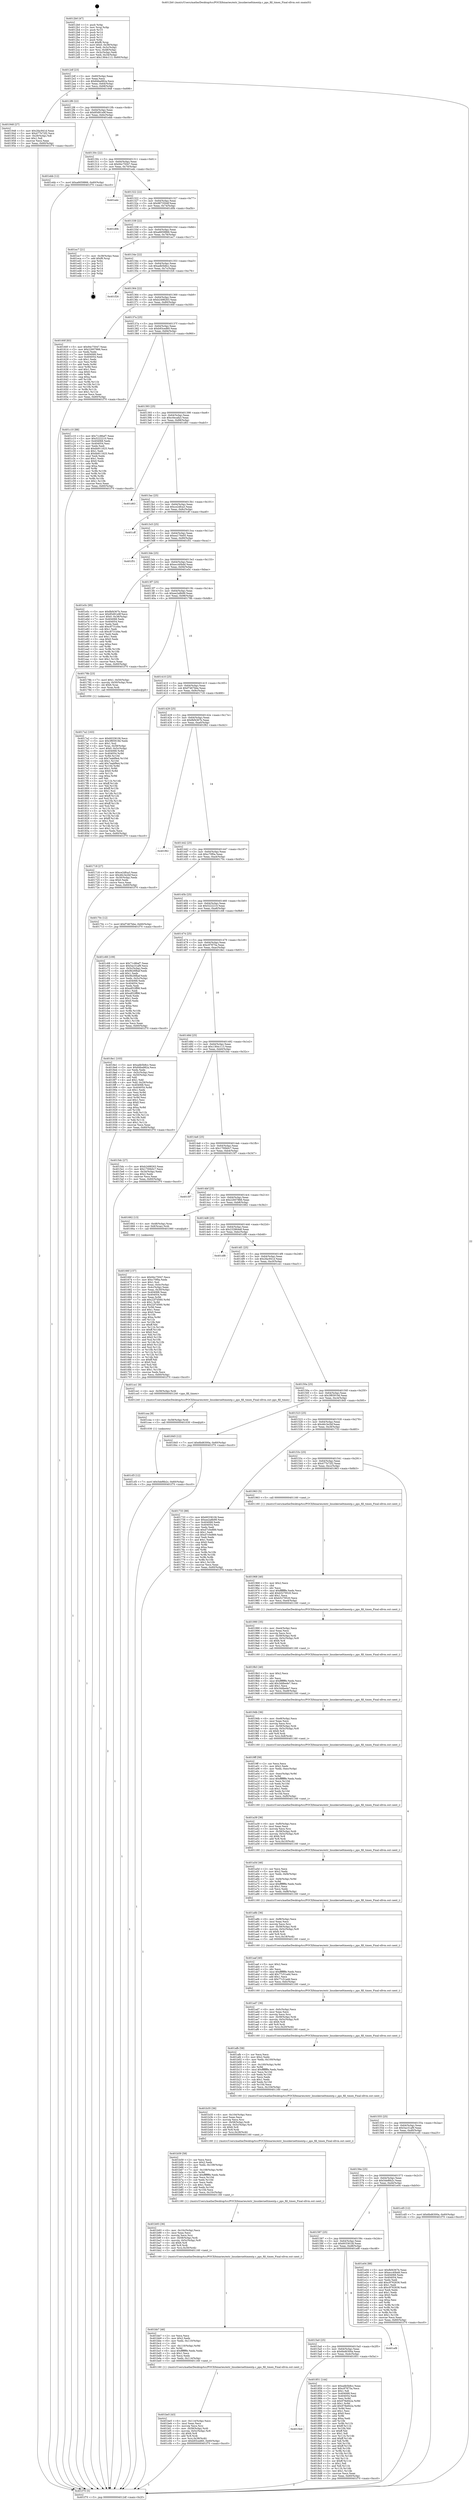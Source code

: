digraph "0x4012b0" {
  label = "0x4012b0 (/mnt/c/Users/mathe/Desktop/tcc/POCII/binaries/extr_linuxkerneltimentp.c_pps_fill_timex_Final-ollvm.out::main(0))"
  labelloc = "t"
  node[shape=record]

  Entry [label="",width=0.3,height=0.3,shape=circle,fillcolor=black,style=filled]
  "0x4012df" [label="{
     0x4012df [23]\l
     | [instrs]\l
     &nbsp;&nbsp;0x4012df \<+3\>: mov -0x60(%rbp),%eax\l
     &nbsp;&nbsp;0x4012e2 \<+2\>: mov %eax,%ecx\l
     &nbsp;&nbsp;0x4012e4 \<+6\>: sub $0x84ba982a,%ecx\l
     &nbsp;&nbsp;0x4012ea \<+3\>: mov %eax,-0x64(%rbp)\l
     &nbsp;&nbsp;0x4012ed \<+3\>: mov %ecx,-0x68(%rbp)\l
     &nbsp;&nbsp;0x4012f0 \<+6\>: je 0000000000401948 \<main+0x698\>\l
  }"]
  "0x401948" [label="{
     0x401948 [27]\l
     | [instrs]\l
     &nbsp;&nbsp;0x401948 \<+5\>: mov $0x2fac941d,%eax\l
     &nbsp;&nbsp;0x40194d \<+5\>: mov $0x477b72f2,%ecx\l
     &nbsp;&nbsp;0x401952 \<+3\>: mov -0x29(%rbp),%dl\l
     &nbsp;&nbsp;0x401955 \<+3\>: test $0x1,%dl\l
     &nbsp;&nbsp;0x401958 \<+3\>: cmovne %ecx,%eax\l
     &nbsp;&nbsp;0x40195b \<+3\>: mov %eax,-0x60(%rbp)\l
     &nbsp;&nbsp;0x40195e \<+5\>: jmp 0000000000401f70 \<main+0xcc0\>\l
  }"]
  "0x4012f6" [label="{
     0x4012f6 [22]\l
     | [instrs]\l
     &nbsp;&nbsp;0x4012f6 \<+5\>: jmp 00000000004012fb \<main+0x4b\>\l
     &nbsp;&nbsp;0x4012fb \<+3\>: mov -0x64(%rbp),%eax\l
     &nbsp;&nbsp;0x4012fe \<+5\>: sub $0x85d91e9f,%eax\l
     &nbsp;&nbsp;0x401303 \<+3\>: mov %eax,-0x6c(%rbp)\l
     &nbsp;&nbsp;0x401306 \<+6\>: je 0000000000401ebb \<main+0xc0b\>\l
  }"]
  Exit [label="",width=0.3,height=0.3,shape=circle,fillcolor=black,style=filled,peripheries=2]
  "0x401ebb" [label="{
     0x401ebb [12]\l
     | [instrs]\l
     &nbsp;&nbsp;0x401ebb \<+7\>: movl $0xa6659866,-0x60(%rbp)\l
     &nbsp;&nbsp;0x401ec2 \<+5\>: jmp 0000000000401f70 \<main+0xcc0\>\l
  }"]
  "0x40130c" [label="{
     0x40130c [22]\l
     | [instrs]\l
     &nbsp;&nbsp;0x40130c \<+5\>: jmp 0000000000401311 \<main+0x61\>\l
     &nbsp;&nbsp;0x401311 \<+3\>: mov -0x64(%rbp),%eax\l
     &nbsp;&nbsp;0x401314 \<+5\>: sub $0x94c75047,%eax\l
     &nbsp;&nbsp;0x401319 \<+3\>: mov %eax,-0x70(%rbp)\l
     &nbsp;&nbsp;0x40131c \<+6\>: je 0000000000401edc \<main+0xc2c\>\l
  }"]
  "0x401cf3" [label="{
     0x401cf3 [12]\l
     | [instrs]\l
     &nbsp;&nbsp;0x401cf3 \<+7\>: movl $0x5def6b2c,-0x60(%rbp)\l
     &nbsp;&nbsp;0x401cfa \<+5\>: jmp 0000000000401f70 \<main+0xcc0\>\l
  }"]
  "0x401edc" [label="{
     0x401edc\l
  }", style=dashed]
  "0x401322" [label="{
     0x401322 [22]\l
     | [instrs]\l
     &nbsp;&nbsp;0x401322 \<+5\>: jmp 0000000000401327 \<main+0x77\>\l
     &nbsp;&nbsp;0x401327 \<+3\>: mov -0x64(%rbp),%eax\l
     &nbsp;&nbsp;0x40132a \<+5\>: sub $0x987350df,%eax\l
     &nbsp;&nbsp;0x40132f \<+3\>: mov %eax,-0x74(%rbp)\l
     &nbsp;&nbsp;0x401332 \<+6\>: je 0000000000401d0b \<main+0xa5b\>\l
  }"]
  "0x401cea" [label="{
     0x401cea [9]\l
     | [instrs]\l
     &nbsp;&nbsp;0x401cea \<+4\>: mov -0x58(%rbp),%rdi\l
     &nbsp;&nbsp;0x401cee \<+5\>: call 0000000000401030 \<free@plt\>\l
     | [calls]\l
     &nbsp;&nbsp;0x401030 \{1\} (unknown)\l
  }"]
  "0x401d0b" [label="{
     0x401d0b\l
  }", style=dashed]
  "0x401338" [label="{
     0x401338 [22]\l
     | [instrs]\l
     &nbsp;&nbsp;0x401338 \<+5\>: jmp 000000000040133d \<main+0x8d\>\l
     &nbsp;&nbsp;0x40133d \<+3\>: mov -0x64(%rbp),%eax\l
     &nbsp;&nbsp;0x401340 \<+5\>: sub $0xa6659866,%eax\l
     &nbsp;&nbsp;0x401345 \<+3\>: mov %eax,-0x78(%rbp)\l
     &nbsp;&nbsp;0x401348 \<+6\>: je 0000000000401ec7 \<main+0xc17\>\l
  }"]
  "0x401be5" [label="{
     0x401be5 [43]\l
     | [instrs]\l
     &nbsp;&nbsp;0x401be5 \<+6\>: mov -0x114(%rbp),%ecx\l
     &nbsp;&nbsp;0x401beb \<+3\>: imul %eax,%ecx\l
     &nbsp;&nbsp;0x401bee \<+3\>: movslq %ecx,%rsi\l
     &nbsp;&nbsp;0x401bf1 \<+4\>: mov -0x58(%rbp),%rdi\l
     &nbsp;&nbsp;0x401bf5 \<+4\>: movslq -0x5c(%rbp),%r8\l
     &nbsp;&nbsp;0x401bf9 \<+4\>: shl $0x6,%r8\l
     &nbsp;&nbsp;0x401bfd \<+3\>: add %r8,%rdi\l
     &nbsp;&nbsp;0x401c00 \<+4\>: mov %rsi,0x38(%rdi)\l
     &nbsp;&nbsp;0x401c04 \<+7\>: movl $0xb93ced60,-0x60(%rbp)\l
     &nbsp;&nbsp;0x401c0b \<+5\>: jmp 0000000000401f70 \<main+0xcc0\>\l
  }"]
  "0x401ec7" [label="{
     0x401ec7 [21]\l
     | [instrs]\l
     &nbsp;&nbsp;0x401ec7 \<+3\>: mov -0x38(%rbp),%eax\l
     &nbsp;&nbsp;0x401eca \<+7\>: add $0xf8,%rsp\l
     &nbsp;&nbsp;0x401ed1 \<+1\>: pop %rbx\l
     &nbsp;&nbsp;0x401ed2 \<+2\>: pop %r12\l
     &nbsp;&nbsp;0x401ed4 \<+2\>: pop %r13\l
     &nbsp;&nbsp;0x401ed6 \<+2\>: pop %r14\l
     &nbsp;&nbsp;0x401ed8 \<+2\>: pop %r15\l
     &nbsp;&nbsp;0x401eda \<+1\>: pop %rbp\l
     &nbsp;&nbsp;0x401edb \<+1\>: ret\l
  }"]
  "0x40134e" [label="{
     0x40134e [22]\l
     | [instrs]\l
     &nbsp;&nbsp;0x40134e \<+5\>: jmp 0000000000401353 \<main+0xa3\>\l
     &nbsp;&nbsp;0x401353 \<+3\>: mov -0x64(%rbp),%eax\l
     &nbsp;&nbsp;0x401356 \<+5\>: sub $0xadb5b8cc,%eax\l
     &nbsp;&nbsp;0x40135b \<+3\>: mov %eax,-0x7c(%rbp)\l
     &nbsp;&nbsp;0x40135e \<+6\>: je 0000000000401f26 \<main+0xc76\>\l
  }"]
  "0x401bb7" [label="{
     0x401bb7 [46]\l
     | [instrs]\l
     &nbsp;&nbsp;0x401bb7 \<+2\>: xor %ecx,%ecx\l
     &nbsp;&nbsp;0x401bb9 \<+5\>: mov $0x2,%edx\l
     &nbsp;&nbsp;0x401bbe \<+6\>: mov %edx,-0x110(%rbp)\l
     &nbsp;&nbsp;0x401bc4 \<+1\>: cltd\l
     &nbsp;&nbsp;0x401bc5 \<+7\>: mov -0x110(%rbp),%r9d\l
     &nbsp;&nbsp;0x401bcc \<+3\>: idiv %r9d\l
     &nbsp;&nbsp;0x401bcf \<+6\>: imul $0xfffffffe,%edx,%edx\l
     &nbsp;&nbsp;0x401bd5 \<+3\>: sub $0x1,%ecx\l
     &nbsp;&nbsp;0x401bd8 \<+2\>: sub %ecx,%edx\l
     &nbsp;&nbsp;0x401bda \<+6\>: mov %edx,-0x114(%rbp)\l
     &nbsp;&nbsp;0x401be0 \<+5\>: call 0000000000401160 \<next_i\>\l
     | [calls]\l
     &nbsp;&nbsp;0x401160 \{1\} (/mnt/c/Users/mathe/Desktop/tcc/POCII/binaries/extr_linuxkerneltimentp.c_pps_fill_timex_Final-ollvm.out::next_i)\l
  }"]
  "0x401f26" [label="{
     0x401f26\l
  }", style=dashed]
  "0x401364" [label="{
     0x401364 [22]\l
     | [instrs]\l
     &nbsp;&nbsp;0x401364 \<+5\>: jmp 0000000000401369 \<main+0xb9\>\l
     &nbsp;&nbsp;0x401369 \<+3\>: mov -0x64(%rbp),%eax\l
     &nbsp;&nbsp;0x40136c \<+5\>: sub $0xb2498263,%eax\l
     &nbsp;&nbsp;0x401371 \<+3\>: mov %eax,-0x80(%rbp)\l
     &nbsp;&nbsp;0x401374 \<+6\>: je 000000000040160f \<main+0x35f\>\l
  }"]
  "0x401b93" [label="{
     0x401b93 [36]\l
     | [instrs]\l
     &nbsp;&nbsp;0x401b93 \<+6\>: mov -0x10c(%rbp),%ecx\l
     &nbsp;&nbsp;0x401b99 \<+3\>: imul %eax,%ecx\l
     &nbsp;&nbsp;0x401b9c \<+3\>: movslq %ecx,%rsi\l
     &nbsp;&nbsp;0x401b9f \<+4\>: mov -0x58(%rbp),%rdi\l
     &nbsp;&nbsp;0x401ba3 \<+4\>: movslq -0x5c(%rbp),%r8\l
     &nbsp;&nbsp;0x401ba7 \<+4\>: shl $0x6,%r8\l
     &nbsp;&nbsp;0x401bab \<+3\>: add %r8,%rdi\l
     &nbsp;&nbsp;0x401bae \<+4\>: mov %rsi,0x30(%rdi)\l
     &nbsp;&nbsp;0x401bb2 \<+5\>: call 0000000000401160 \<next_i\>\l
     | [calls]\l
     &nbsp;&nbsp;0x401160 \{1\} (/mnt/c/Users/mathe/Desktop/tcc/POCII/binaries/extr_linuxkerneltimentp.c_pps_fill_timex_Final-ollvm.out::next_i)\l
  }"]
  "0x40160f" [label="{
     0x40160f [83]\l
     | [instrs]\l
     &nbsp;&nbsp;0x40160f \<+5\>: mov $0x94c75047,%eax\l
     &nbsp;&nbsp;0x401614 \<+5\>: mov $0x22607866,%ecx\l
     &nbsp;&nbsp;0x401619 \<+2\>: xor %edx,%edx\l
     &nbsp;&nbsp;0x40161b \<+7\>: mov 0x404068,%esi\l
     &nbsp;&nbsp;0x401622 \<+7\>: mov 0x404054,%edi\l
     &nbsp;&nbsp;0x401629 \<+3\>: sub $0x1,%edx\l
     &nbsp;&nbsp;0x40162c \<+3\>: mov %esi,%r8d\l
     &nbsp;&nbsp;0x40162f \<+3\>: add %edx,%r8d\l
     &nbsp;&nbsp;0x401632 \<+4\>: imul %r8d,%esi\l
     &nbsp;&nbsp;0x401636 \<+3\>: and $0x1,%esi\l
     &nbsp;&nbsp;0x401639 \<+3\>: cmp $0x0,%esi\l
     &nbsp;&nbsp;0x40163c \<+4\>: sete %r9b\l
     &nbsp;&nbsp;0x401640 \<+3\>: cmp $0xa,%edi\l
     &nbsp;&nbsp;0x401643 \<+4\>: setl %r10b\l
     &nbsp;&nbsp;0x401647 \<+3\>: mov %r9b,%r11b\l
     &nbsp;&nbsp;0x40164a \<+3\>: and %r10b,%r11b\l
     &nbsp;&nbsp;0x40164d \<+3\>: xor %r10b,%r9b\l
     &nbsp;&nbsp;0x401650 \<+3\>: or %r9b,%r11b\l
     &nbsp;&nbsp;0x401653 \<+4\>: test $0x1,%r11b\l
     &nbsp;&nbsp;0x401657 \<+3\>: cmovne %ecx,%eax\l
     &nbsp;&nbsp;0x40165a \<+3\>: mov %eax,-0x60(%rbp)\l
     &nbsp;&nbsp;0x40165d \<+5\>: jmp 0000000000401f70 \<main+0xcc0\>\l
  }"]
  "0x40137a" [label="{
     0x40137a [25]\l
     | [instrs]\l
     &nbsp;&nbsp;0x40137a \<+5\>: jmp 000000000040137f \<main+0xcf\>\l
     &nbsp;&nbsp;0x40137f \<+3\>: mov -0x64(%rbp),%eax\l
     &nbsp;&nbsp;0x401382 \<+5\>: sub $0xb93ced60,%eax\l
     &nbsp;&nbsp;0x401387 \<+6\>: mov %eax,-0x84(%rbp)\l
     &nbsp;&nbsp;0x40138d \<+6\>: je 0000000000401c10 \<main+0x960\>\l
  }"]
  "0x401b59" [label="{
     0x401b59 [58]\l
     | [instrs]\l
     &nbsp;&nbsp;0x401b59 \<+2\>: xor %ecx,%ecx\l
     &nbsp;&nbsp;0x401b5b \<+5\>: mov $0x2,%edx\l
     &nbsp;&nbsp;0x401b60 \<+6\>: mov %edx,-0x108(%rbp)\l
     &nbsp;&nbsp;0x401b66 \<+1\>: cltd\l
     &nbsp;&nbsp;0x401b67 \<+7\>: mov -0x108(%rbp),%r9d\l
     &nbsp;&nbsp;0x401b6e \<+3\>: idiv %r9d\l
     &nbsp;&nbsp;0x401b71 \<+6\>: imul $0xfffffffe,%edx,%edx\l
     &nbsp;&nbsp;0x401b77 \<+3\>: mov %ecx,%r10d\l
     &nbsp;&nbsp;0x401b7a \<+3\>: sub %edx,%r10d\l
     &nbsp;&nbsp;0x401b7d \<+2\>: mov %ecx,%edx\l
     &nbsp;&nbsp;0x401b7f \<+3\>: sub $0x1,%edx\l
     &nbsp;&nbsp;0x401b82 \<+3\>: add %edx,%r10d\l
     &nbsp;&nbsp;0x401b85 \<+3\>: sub %r10d,%ecx\l
     &nbsp;&nbsp;0x401b88 \<+6\>: mov %ecx,-0x10c(%rbp)\l
     &nbsp;&nbsp;0x401b8e \<+5\>: call 0000000000401160 \<next_i\>\l
     | [calls]\l
     &nbsp;&nbsp;0x401160 \{1\} (/mnt/c/Users/mathe/Desktop/tcc/POCII/binaries/extr_linuxkerneltimentp.c_pps_fill_timex_Final-ollvm.out::next_i)\l
  }"]
  "0x401c10" [label="{
     0x401c10 [88]\l
     | [instrs]\l
     &nbsp;&nbsp;0x401c10 \<+5\>: mov $0x71c86af7,%eax\l
     &nbsp;&nbsp;0x401c15 \<+5\>: mov $0x5222210,%ecx\l
     &nbsp;&nbsp;0x401c1a \<+7\>: mov 0x404068,%edx\l
     &nbsp;&nbsp;0x401c21 \<+7\>: mov 0x404054,%esi\l
     &nbsp;&nbsp;0x401c28 \<+2\>: mov %edx,%edi\l
     &nbsp;&nbsp;0x401c2a \<+6\>: add $0xbb911625,%edi\l
     &nbsp;&nbsp;0x401c30 \<+3\>: sub $0x1,%edi\l
     &nbsp;&nbsp;0x401c33 \<+6\>: sub $0xbb911625,%edi\l
     &nbsp;&nbsp;0x401c39 \<+3\>: imul %edi,%edx\l
     &nbsp;&nbsp;0x401c3c \<+3\>: and $0x1,%edx\l
     &nbsp;&nbsp;0x401c3f \<+3\>: cmp $0x0,%edx\l
     &nbsp;&nbsp;0x401c42 \<+4\>: sete %r8b\l
     &nbsp;&nbsp;0x401c46 \<+3\>: cmp $0xa,%esi\l
     &nbsp;&nbsp;0x401c49 \<+4\>: setl %r9b\l
     &nbsp;&nbsp;0x401c4d \<+3\>: mov %r8b,%r10b\l
     &nbsp;&nbsp;0x401c50 \<+3\>: and %r9b,%r10b\l
     &nbsp;&nbsp;0x401c53 \<+3\>: xor %r9b,%r8b\l
     &nbsp;&nbsp;0x401c56 \<+3\>: or %r8b,%r10b\l
     &nbsp;&nbsp;0x401c59 \<+4\>: test $0x1,%r10b\l
     &nbsp;&nbsp;0x401c5d \<+3\>: cmovne %ecx,%eax\l
     &nbsp;&nbsp;0x401c60 \<+3\>: mov %eax,-0x60(%rbp)\l
     &nbsp;&nbsp;0x401c63 \<+5\>: jmp 0000000000401f70 \<main+0xcc0\>\l
  }"]
  "0x401393" [label="{
     0x401393 [25]\l
     | [instrs]\l
     &nbsp;&nbsp;0x401393 \<+5\>: jmp 0000000000401398 \<main+0xe8\>\l
     &nbsp;&nbsp;0x401398 \<+3\>: mov -0x64(%rbp),%eax\l
     &nbsp;&nbsp;0x40139b \<+5\>: sub $0xc0ecafa3,%eax\l
     &nbsp;&nbsp;0x4013a0 \<+6\>: mov %eax,-0x88(%rbp)\l
     &nbsp;&nbsp;0x4013a6 \<+6\>: je 0000000000401d63 \<main+0xab3\>\l
  }"]
  "0x401b35" [label="{
     0x401b35 [36]\l
     | [instrs]\l
     &nbsp;&nbsp;0x401b35 \<+6\>: mov -0x104(%rbp),%ecx\l
     &nbsp;&nbsp;0x401b3b \<+3\>: imul %eax,%ecx\l
     &nbsp;&nbsp;0x401b3e \<+3\>: movslq %ecx,%rsi\l
     &nbsp;&nbsp;0x401b41 \<+4\>: mov -0x58(%rbp),%rdi\l
     &nbsp;&nbsp;0x401b45 \<+4\>: movslq -0x5c(%rbp),%r8\l
     &nbsp;&nbsp;0x401b49 \<+4\>: shl $0x6,%r8\l
     &nbsp;&nbsp;0x401b4d \<+3\>: add %r8,%rdi\l
     &nbsp;&nbsp;0x401b50 \<+4\>: mov %rsi,0x28(%rdi)\l
     &nbsp;&nbsp;0x401b54 \<+5\>: call 0000000000401160 \<next_i\>\l
     | [calls]\l
     &nbsp;&nbsp;0x401160 \{1\} (/mnt/c/Users/mathe/Desktop/tcc/POCII/binaries/extr_linuxkerneltimentp.c_pps_fill_timex_Final-ollvm.out::next_i)\l
  }"]
  "0x401d63" [label="{
     0x401d63\l
  }", style=dashed]
  "0x4013ac" [label="{
     0x4013ac [25]\l
     | [instrs]\l
     &nbsp;&nbsp;0x4013ac \<+5\>: jmp 00000000004013b1 \<main+0x101\>\l
     &nbsp;&nbsp;0x4013b1 \<+3\>: mov -0x64(%rbp),%eax\l
     &nbsp;&nbsp;0x4013b4 \<+5\>: sub $0xce2dfca3,%eax\l
     &nbsp;&nbsp;0x4013b9 \<+6\>: mov %eax,-0x8c(%rbp)\l
     &nbsp;&nbsp;0x4013bf \<+6\>: je 0000000000401cff \<main+0xa4f\>\l
  }"]
  "0x401afb" [label="{
     0x401afb [58]\l
     | [instrs]\l
     &nbsp;&nbsp;0x401afb \<+2\>: xor %ecx,%ecx\l
     &nbsp;&nbsp;0x401afd \<+5\>: mov $0x2,%edx\l
     &nbsp;&nbsp;0x401b02 \<+6\>: mov %edx,-0x100(%rbp)\l
     &nbsp;&nbsp;0x401b08 \<+1\>: cltd\l
     &nbsp;&nbsp;0x401b09 \<+7\>: mov -0x100(%rbp),%r9d\l
     &nbsp;&nbsp;0x401b10 \<+3\>: idiv %r9d\l
     &nbsp;&nbsp;0x401b13 \<+6\>: imul $0xfffffffe,%edx,%edx\l
     &nbsp;&nbsp;0x401b19 \<+3\>: mov %ecx,%r10d\l
     &nbsp;&nbsp;0x401b1c \<+3\>: sub %edx,%r10d\l
     &nbsp;&nbsp;0x401b1f \<+2\>: mov %ecx,%edx\l
     &nbsp;&nbsp;0x401b21 \<+3\>: sub $0x1,%edx\l
     &nbsp;&nbsp;0x401b24 \<+3\>: add %edx,%r10d\l
     &nbsp;&nbsp;0x401b27 \<+3\>: sub %r10d,%ecx\l
     &nbsp;&nbsp;0x401b2a \<+6\>: mov %ecx,-0x104(%rbp)\l
     &nbsp;&nbsp;0x401b30 \<+5\>: call 0000000000401160 \<next_i\>\l
     | [calls]\l
     &nbsp;&nbsp;0x401160 \{1\} (/mnt/c/Users/mathe/Desktop/tcc/POCII/binaries/extr_linuxkerneltimentp.c_pps_fill_timex_Final-ollvm.out::next_i)\l
  }"]
  "0x401cff" [label="{
     0x401cff\l
  }", style=dashed]
  "0x4013c5" [label="{
     0x4013c5 [25]\l
     | [instrs]\l
     &nbsp;&nbsp;0x4013c5 \<+5\>: jmp 00000000004013ca \<main+0x11a\>\l
     &nbsp;&nbsp;0x4013ca \<+3\>: mov -0x64(%rbp),%eax\l
     &nbsp;&nbsp;0x4013cd \<+5\>: sub $0xea176e05,%eax\l
     &nbsp;&nbsp;0x4013d2 \<+6\>: mov %eax,-0x90(%rbp)\l
     &nbsp;&nbsp;0x4013d8 \<+6\>: je 0000000000401f51 \<main+0xca1\>\l
  }"]
  "0x401ad7" [label="{
     0x401ad7 [36]\l
     | [instrs]\l
     &nbsp;&nbsp;0x401ad7 \<+6\>: mov -0xfc(%rbp),%ecx\l
     &nbsp;&nbsp;0x401add \<+3\>: imul %eax,%ecx\l
     &nbsp;&nbsp;0x401ae0 \<+3\>: movslq %ecx,%rsi\l
     &nbsp;&nbsp;0x401ae3 \<+4\>: mov -0x58(%rbp),%rdi\l
     &nbsp;&nbsp;0x401ae7 \<+4\>: movslq -0x5c(%rbp),%r8\l
     &nbsp;&nbsp;0x401aeb \<+4\>: shl $0x6,%r8\l
     &nbsp;&nbsp;0x401aef \<+3\>: add %r8,%rdi\l
     &nbsp;&nbsp;0x401af2 \<+4\>: mov %rsi,0x20(%rdi)\l
     &nbsp;&nbsp;0x401af6 \<+5\>: call 0000000000401160 \<next_i\>\l
     | [calls]\l
     &nbsp;&nbsp;0x401160 \{1\} (/mnt/c/Users/mathe/Desktop/tcc/POCII/binaries/extr_linuxkerneltimentp.c_pps_fill_timex_Final-ollvm.out::next_i)\l
  }"]
  "0x401f51" [label="{
     0x401f51\l
  }", style=dashed]
  "0x4013de" [label="{
     0x4013de [25]\l
     | [instrs]\l
     &nbsp;&nbsp;0x4013de \<+5\>: jmp 00000000004013e3 \<main+0x133\>\l
     &nbsp;&nbsp;0x4013e3 \<+3\>: mov -0x64(%rbp),%eax\l
     &nbsp;&nbsp;0x4013e6 \<+5\>: sub $0xecc40bdd,%eax\l
     &nbsp;&nbsp;0x4013eb \<+6\>: mov %eax,-0x94(%rbp)\l
     &nbsp;&nbsp;0x4013f1 \<+6\>: je 0000000000401e5c \<main+0xbac\>\l
  }"]
  "0x401aaf" [label="{
     0x401aaf [40]\l
     | [instrs]\l
     &nbsp;&nbsp;0x401aaf \<+5\>: mov $0x2,%ecx\l
     &nbsp;&nbsp;0x401ab4 \<+1\>: cltd\l
     &nbsp;&nbsp;0x401ab5 \<+2\>: idiv %ecx\l
     &nbsp;&nbsp;0x401ab7 \<+6\>: imul $0xfffffffe,%edx,%ecx\l
     &nbsp;&nbsp;0x401abd \<+6\>: add $0x77c51add,%ecx\l
     &nbsp;&nbsp;0x401ac3 \<+3\>: add $0x1,%ecx\l
     &nbsp;&nbsp;0x401ac6 \<+6\>: sub $0x77c51add,%ecx\l
     &nbsp;&nbsp;0x401acc \<+6\>: mov %ecx,-0xfc(%rbp)\l
     &nbsp;&nbsp;0x401ad2 \<+5\>: call 0000000000401160 \<next_i\>\l
     | [calls]\l
     &nbsp;&nbsp;0x401160 \{1\} (/mnt/c/Users/mathe/Desktop/tcc/POCII/binaries/extr_linuxkerneltimentp.c_pps_fill_timex_Final-ollvm.out::next_i)\l
  }"]
  "0x401e5c" [label="{
     0x401e5c [95]\l
     | [instrs]\l
     &nbsp;&nbsp;0x401e5c \<+5\>: mov $0xfbf4367b,%eax\l
     &nbsp;&nbsp;0x401e61 \<+5\>: mov $0x85d91e9f,%ecx\l
     &nbsp;&nbsp;0x401e66 \<+7\>: movl $0x0,-0x38(%rbp)\l
     &nbsp;&nbsp;0x401e6d \<+7\>: mov 0x404068,%edx\l
     &nbsp;&nbsp;0x401e74 \<+7\>: mov 0x404054,%esi\l
     &nbsp;&nbsp;0x401e7b \<+2\>: mov %edx,%edi\l
     &nbsp;&nbsp;0x401e7d \<+6\>: add $0xc8731d4e,%edi\l
     &nbsp;&nbsp;0x401e83 \<+3\>: sub $0x1,%edi\l
     &nbsp;&nbsp;0x401e86 \<+6\>: sub $0xc8731d4e,%edi\l
     &nbsp;&nbsp;0x401e8c \<+3\>: imul %edi,%edx\l
     &nbsp;&nbsp;0x401e8f \<+3\>: and $0x1,%edx\l
     &nbsp;&nbsp;0x401e92 \<+3\>: cmp $0x0,%edx\l
     &nbsp;&nbsp;0x401e95 \<+4\>: sete %r8b\l
     &nbsp;&nbsp;0x401e99 \<+3\>: cmp $0xa,%esi\l
     &nbsp;&nbsp;0x401e9c \<+4\>: setl %r9b\l
     &nbsp;&nbsp;0x401ea0 \<+3\>: mov %r8b,%r10b\l
     &nbsp;&nbsp;0x401ea3 \<+3\>: and %r9b,%r10b\l
     &nbsp;&nbsp;0x401ea6 \<+3\>: xor %r9b,%r8b\l
     &nbsp;&nbsp;0x401ea9 \<+3\>: or %r8b,%r10b\l
     &nbsp;&nbsp;0x401eac \<+4\>: test $0x1,%r10b\l
     &nbsp;&nbsp;0x401eb0 \<+3\>: cmovne %ecx,%eax\l
     &nbsp;&nbsp;0x401eb3 \<+3\>: mov %eax,-0x60(%rbp)\l
     &nbsp;&nbsp;0x401eb6 \<+5\>: jmp 0000000000401f70 \<main+0xcc0\>\l
  }"]
  "0x4013f7" [label="{
     0x4013f7 [25]\l
     | [instrs]\l
     &nbsp;&nbsp;0x4013f7 \<+5\>: jmp 00000000004013fc \<main+0x14c\>\l
     &nbsp;&nbsp;0x4013fc \<+3\>: mov -0x64(%rbp),%eax\l
     &nbsp;&nbsp;0x4013ff \<+5\>: sub $0xee2a8b99,%eax\l
     &nbsp;&nbsp;0x401404 \<+6\>: mov %eax,-0x98(%rbp)\l
     &nbsp;&nbsp;0x40140a \<+6\>: je 000000000040178b \<main+0x4db\>\l
  }"]
  "0x401a8b" [label="{
     0x401a8b [36]\l
     | [instrs]\l
     &nbsp;&nbsp;0x401a8b \<+6\>: mov -0xf8(%rbp),%ecx\l
     &nbsp;&nbsp;0x401a91 \<+3\>: imul %eax,%ecx\l
     &nbsp;&nbsp;0x401a94 \<+3\>: movslq %ecx,%rsi\l
     &nbsp;&nbsp;0x401a97 \<+4\>: mov -0x58(%rbp),%rdi\l
     &nbsp;&nbsp;0x401a9b \<+4\>: movslq -0x5c(%rbp),%r8\l
     &nbsp;&nbsp;0x401a9f \<+4\>: shl $0x6,%r8\l
     &nbsp;&nbsp;0x401aa3 \<+3\>: add %r8,%rdi\l
     &nbsp;&nbsp;0x401aa6 \<+4\>: mov %rsi,0x18(%rdi)\l
     &nbsp;&nbsp;0x401aaa \<+5\>: call 0000000000401160 \<next_i\>\l
     | [calls]\l
     &nbsp;&nbsp;0x401160 \{1\} (/mnt/c/Users/mathe/Desktop/tcc/POCII/binaries/extr_linuxkerneltimentp.c_pps_fill_timex_Final-ollvm.out::next_i)\l
  }"]
  "0x40178b" [label="{
     0x40178b [23]\l
     | [instrs]\l
     &nbsp;&nbsp;0x40178b \<+7\>: movl $0x1,-0x50(%rbp)\l
     &nbsp;&nbsp;0x401792 \<+4\>: movslq -0x50(%rbp),%rax\l
     &nbsp;&nbsp;0x401796 \<+4\>: shl $0x6,%rax\l
     &nbsp;&nbsp;0x40179a \<+3\>: mov %rax,%rdi\l
     &nbsp;&nbsp;0x40179d \<+5\>: call 0000000000401050 \<malloc@plt\>\l
     | [calls]\l
     &nbsp;&nbsp;0x401050 \{1\} (unknown)\l
  }"]
  "0x401410" [label="{
     0x401410 [25]\l
     | [instrs]\l
     &nbsp;&nbsp;0x401410 \<+5\>: jmp 0000000000401415 \<main+0x165\>\l
     &nbsp;&nbsp;0x401415 \<+3\>: mov -0x64(%rbp),%eax\l
     &nbsp;&nbsp;0x401418 \<+5\>: sub $0xf7467bbe,%eax\l
     &nbsp;&nbsp;0x40141d \<+6\>: mov %eax,-0x9c(%rbp)\l
     &nbsp;&nbsp;0x401423 \<+6\>: je 0000000000401718 \<main+0x468\>\l
  }"]
  "0x401a5d" [label="{
     0x401a5d [46]\l
     | [instrs]\l
     &nbsp;&nbsp;0x401a5d \<+2\>: xor %ecx,%ecx\l
     &nbsp;&nbsp;0x401a5f \<+5\>: mov $0x2,%edx\l
     &nbsp;&nbsp;0x401a64 \<+6\>: mov %edx,-0xf4(%rbp)\l
     &nbsp;&nbsp;0x401a6a \<+1\>: cltd\l
     &nbsp;&nbsp;0x401a6b \<+7\>: mov -0xf4(%rbp),%r9d\l
     &nbsp;&nbsp;0x401a72 \<+3\>: idiv %r9d\l
     &nbsp;&nbsp;0x401a75 \<+6\>: imul $0xfffffffe,%edx,%edx\l
     &nbsp;&nbsp;0x401a7b \<+3\>: sub $0x1,%ecx\l
     &nbsp;&nbsp;0x401a7e \<+2\>: sub %ecx,%edx\l
     &nbsp;&nbsp;0x401a80 \<+6\>: mov %edx,-0xf8(%rbp)\l
     &nbsp;&nbsp;0x401a86 \<+5\>: call 0000000000401160 \<next_i\>\l
     | [calls]\l
     &nbsp;&nbsp;0x401160 \{1\} (/mnt/c/Users/mathe/Desktop/tcc/POCII/binaries/extr_linuxkerneltimentp.c_pps_fill_timex_Final-ollvm.out::next_i)\l
  }"]
  "0x401718" [label="{
     0x401718 [27]\l
     | [instrs]\l
     &nbsp;&nbsp;0x401718 \<+5\>: mov $0xce2dfca3,%eax\l
     &nbsp;&nbsp;0x40171d \<+5\>: mov $0x46c3e2bf,%ecx\l
     &nbsp;&nbsp;0x401722 \<+3\>: mov -0x30(%rbp),%edx\l
     &nbsp;&nbsp;0x401725 \<+3\>: cmp $0x0,%edx\l
     &nbsp;&nbsp;0x401728 \<+3\>: cmove %ecx,%eax\l
     &nbsp;&nbsp;0x40172b \<+3\>: mov %eax,-0x60(%rbp)\l
     &nbsp;&nbsp;0x40172e \<+5\>: jmp 0000000000401f70 \<main+0xcc0\>\l
  }"]
  "0x401429" [label="{
     0x401429 [25]\l
     | [instrs]\l
     &nbsp;&nbsp;0x401429 \<+5\>: jmp 000000000040142e \<main+0x17e\>\l
     &nbsp;&nbsp;0x40142e \<+3\>: mov -0x64(%rbp),%eax\l
     &nbsp;&nbsp;0x401431 \<+5\>: sub $0xfbf4367b,%eax\l
     &nbsp;&nbsp;0x401436 \<+6\>: mov %eax,-0xa0(%rbp)\l
     &nbsp;&nbsp;0x40143c \<+6\>: je 0000000000401f62 \<main+0xcb2\>\l
  }"]
  "0x401a39" [label="{
     0x401a39 [36]\l
     | [instrs]\l
     &nbsp;&nbsp;0x401a39 \<+6\>: mov -0xf0(%rbp),%ecx\l
     &nbsp;&nbsp;0x401a3f \<+3\>: imul %eax,%ecx\l
     &nbsp;&nbsp;0x401a42 \<+3\>: movslq %ecx,%rsi\l
     &nbsp;&nbsp;0x401a45 \<+4\>: mov -0x58(%rbp),%rdi\l
     &nbsp;&nbsp;0x401a49 \<+4\>: movslq -0x5c(%rbp),%r8\l
     &nbsp;&nbsp;0x401a4d \<+4\>: shl $0x6,%r8\l
     &nbsp;&nbsp;0x401a51 \<+3\>: add %r8,%rdi\l
     &nbsp;&nbsp;0x401a54 \<+4\>: mov %rsi,0x10(%rdi)\l
     &nbsp;&nbsp;0x401a58 \<+5\>: call 0000000000401160 \<next_i\>\l
     | [calls]\l
     &nbsp;&nbsp;0x401160 \{1\} (/mnt/c/Users/mathe/Desktop/tcc/POCII/binaries/extr_linuxkerneltimentp.c_pps_fill_timex_Final-ollvm.out::next_i)\l
  }"]
  "0x401f62" [label="{
     0x401f62\l
  }", style=dashed]
  "0x401442" [label="{
     0x401442 [25]\l
     | [instrs]\l
     &nbsp;&nbsp;0x401442 \<+5\>: jmp 0000000000401447 \<main+0x197\>\l
     &nbsp;&nbsp;0x401447 \<+3\>: mov -0x64(%rbp),%eax\l
     &nbsp;&nbsp;0x40144a \<+5\>: sub $0xc70f0a,%eax\l
     &nbsp;&nbsp;0x40144f \<+6\>: mov %eax,-0xa4(%rbp)\l
     &nbsp;&nbsp;0x401455 \<+6\>: je 000000000040170c \<main+0x45c\>\l
  }"]
  "0x4019ff" [label="{
     0x4019ff [58]\l
     | [instrs]\l
     &nbsp;&nbsp;0x4019ff \<+2\>: xor %ecx,%ecx\l
     &nbsp;&nbsp;0x401a01 \<+5\>: mov $0x2,%edx\l
     &nbsp;&nbsp;0x401a06 \<+6\>: mov %edx,-0xec(%rbp)\l
     &nbsp;&nbsp;0x401a0c \<+1\>: cltd\l
     &nbsp;&nbsp;0x401a0d \<+7\>: mov -0xec(%rbp),%r9d\l
     &nbsp;&nbsp;0x401a14 \<+3\>: idiv %r9d\l
     &nbsp;&nbsp;0x401a17 \<+6\>: imul $0xfffffffe,%edx,%edx\l
     &nbsp;&nbsp;0x401a1d \<+3\>: mov %ecx,%r10d\l
     &nbsp;&nbsp;0x401a20 \<+3\>: sub %edx,%r10d\l
     &nbsp;&nbsp;0x401a23 \<+2\>: mov %ecx,%edx\l
     &nbsp;&nbsp;0x401a25 \<+3\>: sub $0x1,%edx\l
     &nbsp;&nbsp;0x401a28 \<+3\>: add %edx,%r10d\l
     &nbsp;&nbsp;0x401a2b \<+3\>: sub %r10d,%ecx\l
     &nbsp;&nbsp;0x401a2e \<+6\>: mov %ecx,-0xf0(%rbp)\l
     &nbsp;&nbsp;0x401a34 \<+5\>: call 0000000000401160 \<next_i\>\l
     | [calls]\l
     &nbsp;&nbsp;0x401160 \{1\} (/mnt/c/Users/mathe/Desktop/tcc/POCII/binaries/extr_linuxkerneltimentp.c_pps_fill_timex_Final-ollvm.out::next_i)\l
  }"]
  "0x40170c" [label="{
     0x40170c [12]\l
     | [instrs]\l
     &nbsp;&nbsp;0x40170c \<+7\>: movl $0xf7467bbe,-0x60(%rbp)\l
     &nbsp;&nbsp;0x401713 \<+5\>: jmp 0000000000401f70 \<main+0xcc0\>\l
  }"]
  "0x40145b" [label="{
     0x40145b [25]\l
     | [instrs]\l
     &nbsp;&nbsp;0x40145b \<+5\>: jmp 0000000000401460 \<main+0x1b0\>\l
     &nbsp;&nbsp;0x401460 \<+3\>: mov -0x64(%rbp),%eax\l
     &nbsp;&nbsp;0x401463 \<+5\>: sub $0x5222210,%eax\l
     &nbsp;&nbsp;0x401468 \<+6\>: mov %eax,-0xa8(%rbp)\l
     &nbsp;&nbsp;0x40146e \<+6\>: je 0000000000401c68 \<main+0x9b8\>\l
  }"]
  "0x4019db" [label="{
     0x4019db [36]\l
     | [instrs]\l
     &nbsp;&nbsp;0x4019db \<+6\>: mov -0xe8(%rbp),%ecx\l
     &nbsp;&nbsp;0x4019e1 \<+3\>: imul %eax,%ecx\l
     &nbsp;&nbsp;0x4019e4 \<+3\>: movslq %ecx,%rsi\l
     &nbsp;&nbsp;0x4019e7 \<+4\>: mov -0x58(%rbp),%rdi\l
     &nbsp;&nbsp;0x4019eb \<+4\>: movslq -0x5c(%rbp),%r8\l
     &nbsp;&nbsp;0x4019ef \<+4\>: shl $0x6,%r8\l
     &nbsp;&nbsp;0x4019f3 \<+3\>: add %r8,%rdi\l
     &nbsp;&nbsp;0x4019f6 \<+4\>: mov %rsi,0x8(%rdi)\l
     &nbsp;&nbsp;0x4019fa \<+5\>: call 0000000000401160 \<next_i\>\l
     | [calls]\l
     &nbsp;&nbsp;0x401160 \{1\} (/mnt/c/Users/mathe/Desktop/tcc/POCII/binaries/extr_linuxkerneltimentp.c_pps_fill_timex_Final-ollvm.out::next_i)\l
  }"]
  "0x401c68" [label="{
     0x401c68 [109]\l
     | [instrs]\l
     &nbsp;&nbsp;0x401c68 \<+5\>: mov $0x71c86af7,%eax\l
     &nbsp;&nbsp;0x401c6d \<+5\>: mov $0x5ac31af9,%ecx\l
     &nbsp;&nbsp;0x401c72 \<+3\>: mov -0x5c(%rbp),%edx\l
     &nbsp;&nbsp;0x401c75 \<+6\>: sub $0x9b26fbaf,%edx\l
     &nbsp;&nbsp;0x401c7b \<+3\>: add $0x1,%edx\l
     &nbsp;&nbsp;0x401c7e \<+6\>: add $0x9b26fbaf,%edx\l
     &nbsp;&nbsp;0x401c84 \<+3\>: mov %edx,-0x5c(%rbp)\l
     &nbsp;&nbsp;0x401c87 \<+7\>: mov 0x404068,%edx\l
     &nbsp;&nbsp;0x401c8e \<+7\>: mov 0x404054,%esi\l
     &nbsp;&nbsp;0x401c95 \<+2\>: mov %edx,%edi\l
     &nbsp;&nbsp;0x401c97 \<+6\>: sub $0xe852ff98,%edi\l
     &nbsp;&nbsp;0x401c9d \<+3\>: sub $0x1,%edi\l
     &nbsp;&nbsp;0x401ca0 \<+6\>: add $0xe852ff98,%edi\l
     &nbsp;&nbsp;0x401ca6 \<+3\>: imul %edi,%edx\l
     &nbsp;&nbsp;0x401ca9 \<+3\>: and $0x1,%edx\l
     &nbsp;&nbsp;0x401cac \<+3\>: cmp $0x0,%edx\l
     &nbsp;&nbsp;0x401caf \<+4\>: sete %r8b\l
     &nbsp;&nbsp;0x401cb3 \<+3\>: cmp $0xa,%esi\l
     &nbsp;&nbsp;0x401cb6 \<+4\>: setl %r9b\l
     &nbsp;&nbsp;0x401cba \<+3\>: mov %r8b,%r10b\l
     &nbsp;&nbsp;0x401cbd \<+3\>: and %r9b,%r10b\l
     &nbsp;&nbsp;0x401cc0 \<+3\>: xor %r9b,%r8b\l
     &nbsp;&nbsp;0x401cc3 \<+3\>: or %r8b,%r10b\l
     &nbsp;&nbsp;0x401cc6 \<+4\>: test $0x1,%r10b\l
     &nbsp;&nbsp;0x401cca \<+3\>: cmovne %ecx,%eax\l
     &nbsp;&nbsp;0x401ccd \<+3\>: mov %eax,-0x60(%rbp)\l
     &nbsp;&nbsp;0x401cd0 \<+5\>: jmp 0000000000401f70 \<main+0xcc0\>\l
  }"]
  "0x401474" [label="{
     0x401474 [25]\l
     | [instrs]\l
     &nbsp;&nbsp;0x401474 \<+5\>: jmp 0000000000401479 \<main+0x1c9\>\l
     &nbsp;&nbsp;0x401479 \<+3\>: mov -0x64(%rbp),%eax\l
     &nbsp;&nbsp;0x40147c \<+5\>: sub $0xc97875a,%eax\l
     &nbsp;&nbsp;0x401481 \<+6\>: mov %eax,-0xac(%rbp)\l
     &nbsp;&nbsp;0x401487 \<+6\>: je 00000000004018e1 \<main+0x631\>\l
  }"]
  "0x4019b3" [label="{
     0x4019b3 [40]\l
     | [instrs]\l
     &nbsp;&nbsp;0x4019b3 \<+5\>: mov $0x2,%ecx\l
     &nbsp;&nbsp;0x4019b8 \<+1\>: cltd\l
     &nbsp;&nbsp;0x4019b9 \<+2\>: idiv %ecx\l
     &nbsp;&nbsp;0x4019bb \<+6\>: imul $0xfffffffe,%edx,%ecx\l
     &nbsp;&nbsp;0x4019c1 \<+6\>: add $0x3ddbede7,%ecx\l
     &nbsp;&nbsp;0x4019c7 \<+3\>: add $0x1,%ecx\l
     &nbsp;&nbsp;0x4019ca \<+6\>: sub $0x3ddbede7,%ecx\l
     &nbsp;&nbsp;0x4019d0 \<+6\>: mov %ecx,-0xe8(%rbp)\l
     &nbsp;&nbsp;0x4019d6 \<+5\>: call 0000000000401160 \<next_i\>\l
     | [calls]\l
     &nbsp;&nbsp;0x401160 \{1\} (/mnt/c/Users/mathe/Desktop/tcc/POCII/binaries/extr_linuxkerneltimentp.c_pps_fill_timex_Final-ollvm.out::next_i)\l
  }"]
  "0x4018e1" [label="{
     0x4018e1 [103]\l
     | [instrs]\l
     &nbsp;&nbsp;0x4018e1 \<+5\>: mov $0xadb5b8cc,%eax\l
     &nbsp;&nbsp;0x4018e6 \<+5\>: mov $0x84ba982a,%ecx\l
     &nbsp;&nbsp;0x4018eb \<+2\>: xor %edx,%edx\l
     &nbsp;&nbsp;0x4018ed \<+3\>: mov -0x5c(%rbp),%esi\l
     &nbsp;&nbsp;0x4018f0 \<+3\>: cmp -0x50(%rbp),%esi\l
     &nbsp;&nbsp;0x4018f3 \<+4\>: setl %dil\l
     &nbsp;&nbsp;0x4018f7 \<+4\>: and $0x1,%dil\l
     &nbsp;&nbsp;0x4018fb \<+4\>: mov %dil,-0x29(%rbp)\l
     &nbsp;&nbsp;0x4018ff \<+7\>: mov 0x404068,%esi\l
     &nbsp;&nbsp;0x401906 \<+8\>: mov 0x404054,%r8d\l
     &nbsp;&nbsp;0x40190e \<+3\>: sub $0x1,%edx\l
     &nbsp;&nbsp;0x401911 \<+3\>: mov %esi,%r9d\l
     &nbsp;&nbsp;0x401914 \<+3\>: add %edx,%r9d\l
     &nbsp;&nbsp;0x401917 \<+4\>: imul %r9d,%esi\l
     &nbsp;&nbsp;0x40191b \<+3\>: and $0x1,%esi\l
     &nbsp;&nbsp;0x40191e \<+3\>: cmp $0x0,%esi\l
     &nbsp;&nbsp;0x401921 \<+4\>: sete %dil\l
     &nbsp;&nbsp;0x401925 \<+4\>: cmp $0xa,%r8d\l
     &nbsp;&nbsp;0x401929 \<+4\>: setl %r10b\l
     &nbsp;&nbsp;0x40192d \<+3\>: mov %dil,%r11b\l
     &nbsp;&nbsp;0x401930 \<+3\>: and %r10b,%r11b\l
     &nbsp;&nbsp;0x401933 \<+3\>: xor %r10b,%dil\l
     &nbsp;&nbsp;0x401936 \<+3\>: or %dil,%r11b\l
     &nbsp;&nbsp;0x401939 \<+4\>: test $0x1,%r11b\l
     &nbsp;&nbsp;0x40193d \<+3\>: cmovne %ecx,%eax\l
     &nbsp;&nbsp;0x401940 \<+3\>: mov %eax,-0x60(%rbp)\l
     &nbsp;&nbsp;0x401943 \<+5\>: jmp 0000000000401f70 \<main+0xcc0\>\l
  }"]
  "0x40148d" [label="{
     0x40148d [25]\l
     | [instrs]\l
     &nbsp;&nbsp;0x40148d \<+5\>: jmp 0000000000401492 \<main+0x1e2\>\l
     &nbsp;&nbsp;0x401492 \<+3\>: mov -0x64(%rbp),%eax\l
     &nbsp;&nbsp;0x401495 \<+5\>: sub $0x1364c113,%eax\l
     &nbsp;&nbsp;0x40149a \<+6\>: mov %eax,-0xb0(%rbp)\l
     &nbsp;&nbsp;0x4014a0 \<+6\>: je 00000000004015dc \<main+0x32c\>\l
  }"]
  "0x401990" [label="{
     0x401990 [35]\l
     | [instrs]\l
     &nbsp;&nbsp;0x401990 \<+6\>: mov -0xe4(%rbp),%ecx\l
     &nbsp;&nbsp;0x401996 \<+3\>: imul %eax,%ecx\l
     &nbsp;&nbsp;0x401999 \<+3\>: movslq %ecx,%rsi\l
     &nbsp;&nbsp;0x40199c \<+4\>: mov -0x58(%rbp),%rdi\l
     &nbsp;&nbsp;0x4019a0 \<+4\>: movslq -0x5c(%rbp),%r8\l
     &nbsp;&nbsp;0x4019a4 \<+4\>: shl $0x6,%r8\l
     &nbsp;&nbsp;0x4019a8 \<+3\>: add %r8,%rdi\l
     &nbsp;&nbsp;0x4019ab \<+3\>: mov %rsi,(%rdi)\l
     &nbsp;&nbsp;0x4019ae \<+5\>: call 0000000000401160 \<next_i\>\l
     | [calls]\l
     &nbsp;&nbsp;0x401160 \{1\} (/mnt/c/Users/mathe/Desktop/tcc/POCII/binaries/extr_linuxkerneltimentp.c_pps_fill_timex_Final-ollvm.out::next_i)\l
  }"]
  "0x4015dc" [label="{
     0x4015dc [27]\l
     | [instrs]\l
     &nbsp;&nbsp;0x4015dc \<+5\>: mov $0xb2498263,%eax\l
     &nbsp;&nbsp;0x4015e1 \<+5\>: mov $0x1700b0c7,%ecx\l
     &nbsp;&nbsp;0x4015e6 \<+3\>: mov -0x34(%rbp),%edx\l
     &nbsp;&nbsp;0x4015e9 \<+3\>: cmp $0x2,%edx\l
     &nbsp;&nbsp;0x4015ec \<+3\>: cmovne %ecx,%eax\l
     &nbsp;&nbsp;0x4015ef \<+3\>: mov %eax,-0x60(%rbp)\l
     &nbsp;&nbsp;0x4015f2 \<+5\>: jmp 0000000000401f70 \<main+0xcc0\>\l
  }"]
  "0x4014a6" [label="{
     0x4014a6 [25]\l
     | [instrs]\l
     &nbsp;&nbsp;0x4014a6 \<+5\>: jmp 00000000004014ab \<main+0x1fb\>\l
     &nbsp;&nbsp;0x4014ab \<+3\>: mov -0x64(%rbp),%eax\l
     &nbsp;&nbsp;0x4014ae \<+5\>: sub $0x1700b0c7,%eax\l
     &nbsp;&nbsp;0x4014b3 \<+6\>: mov %eax,-0xb4(%rbp)\l
     &nbsp;&nbsp;0x4014b9 \<+6\>: je 00000000004015f7 \<main+0x347\>\l
  }"]
  "0x401f70" [label="{
     0x401f70 [5]\l
     | [instrs]\l
     &nbsp;&nbsp;0x401f70 \<+5\>: jmp 00000000004012df \<main+0x2f\>\l
  }"]
  "0x4012b0" [label="{
     0x4012b0 [47]\l
     | [instrs]\l
     &nbsp;&nbsp;0x4012b0 \<+1\>: push %rbp\l
     &nbsp;&nbsp;0x4012b1 \<+3\>: mov %rsp,%rbp\l
     &nbsp;&nbsp;0x4012b4 \<+2\>: push %r15\l
     &nbsp;&nbsp;0x4012b6 \<+2\>: push %r14\l
     &nbsp;&nbsp;0x4012b8 \<+2\>: push %r13\l
     &nbsp;&nbsp;0x4012ba \<+2\>: push %r12\l
     &nbsp;&nbsp;0x4012bc \<+1\>: push %rbx\l
     &nbsp;&nbsp;0x4012bd \<+7\>: sub $0xf8,%rsp\l
     &nbsp;&nbsp;0x4012c4 \<+7\>: movl $0x0,-0x38(%rbp)\l
     &nbsp;&nbsp;0x4012cb \<+3\>: mov %edi,-0x3c(%rbp)\l
     &nbsp;&nbsp;0x4012ce \<+4\>: mov %rsi,-0x48(%rbp)\l
     &nbsp;&nbsp;0x4012d2 \<+3\>: mov -0x3c(%rbp),%edi\l
     &nbsp;&nbsp;0x4012d5 \<+3\>: mov %edi,-0x34(%rbp)\l
     &nbsp;&nbsp;0x4012d8 \<+7\>: movl $0x1364c113,-0x60(%rbp)\l
  }"]
  "0x401968" [label="{
     0x401968 [40]\l
     | [instrs]\l
     &nbsp;&nbsp;0x401968 \<+5\>: mov $0x2,%ecx\l
     &nbsp;&nbsp;0x40196d \<+1\>: cltd\l
     &nbsp;&nbsp;0x40196e \<+2\>: idiv %ecx\l
     &nbsp;&nbsp;0x401970 \<+6\>: imul $0xfffffffe,%edx,%ecx\l
     &nbsp;&nbsp;0x401976 \<+6\>: add $0xb5279520,%ecx\l
     &nbsp;&nbsp;0x40197c \<+3\>: add $0x1,%ecx\l
     &nbsp;&nbsp;0x40197f \<+6\>: sub $0xb5279520,%ecx\l
     &nbsp;&nbsp;0x401985 \<+6\>: mov %ecx,-0xe4(%rbp)\l
     &nbsp;&nbsp;0x40198b \<+5\>: call 0000000000401160 \<next_i\>\l
     | [calls]\l
     &nbsp;&nbsp;0x401160 \{1\} (/mnt/c/Users/mathe/Desktop/tcc/POCII/binaries/extr_linuxkerneltimentp.c_pps_fill_timex_Final-ollvm.out::next_i)\l
  }"]
  "0x4015f7" [label="{
     0x4015f7\l
  }", style=dashed]
  "0x4014bf" [label="{
     0x4014bf [25]\l
     | [instrs]\l
     &nbsp;&nbsp;0x4014bf \<+5\>: jmp 00000000004014c4 \<main+0x214\>\l
     &nbsp;&nbsp;0x4014c4 \<+3\>: mov -0x64(%rbp),%eax\l
     &nbsp;&nbsp;0x4014c7 \<+5\>: sub $0x22607866,%eax\l
     &nbsp;&nbsp;0x4014cc \<+6\>: mov %eax,-0xb8(%rbp)\l
     &nbsp;&nbsp;0x4014d2 \<+6\>: je 0000000000401662 \<main+0x3b2\>\l
  }"]
  "0x4015b9" [label="{
     0x4015b9\l
  }", style=dashed]
  "0x401662" [label="{
     0x401662 [13]\l
     | [instrs]\l
     &nbsp;&nbsp;0x401662 \<+4\>: mov -0x48(%rbp),%rax\l
     &nbsp;&nbsp;0x401666 \<+4\>: mov 0x8(%rax),%rdi\l
     &nbsp;&nbsp;0x40166a \<+5\>: call 0000000000401060 \<atoi@plt\>\l
     | [calls]\l
     &nbsp;&nbsp;0x401060 \{1\} (unknown)\l
  }"]
  "0x4014d8" [label="{
     0x4014d8 [25]\l
     | [instrs]\l
     &nbsp;&nbsp;0x4014d8 \<+5\>: jmp 00000000004014dd \<main+0x22d\>\l
     &nbsp;&nbsp;0x4014dd \<+3\>: mov -0x64(%rbp),%eax\l
     &nbsp;&nbsp;0x4014e0 \<+5\>: sub $0x232864a8,%eax\l
     &nbsp;&nbsp;0x4014e5 \<+6\>: mov %eax,-0xbc(%rbp)\l
     &nbsp;&nbsp;0x4014eb \<+6\>: je 0000000000401df8 \<main+0xb48\>\l
  }"]
  "0x40166f" [label="{
     0x40166f [157]\l
     | [instrs]\l
     &nbsp;&nbsp;0x40166f \<+5\>: mov $0x94c75047,%ecx\l
     &nbsp;&nbsp;0x401674 \<+5\>: mov $0xc70f0a,%edx\l
     &nbsp;&nbsp;0x401679 \<+3\>: mov $0x1,%sil\l
     &nbsp;&nbsp;0x40167c \<+3\>: mov %eax,-0x4c(%rbp)\l
     &nbsp;&nbsp;0x40167f \<+3\>: mov -0x4c(%rbp),%eax\l
     &nbsp;&nbsp;0x401682 \<+3\>: mov %eax,-0x30(%rbp)\l
     &nbsp;&nbsp;0x401685 \<+7\>: mov 0x404068,%eax\l
     &nbsp;&nbsp;0x40168c \<+8\>: mov 0x404054,%r8d\l
     &nbsp;&nbsp;0x401694 \<+3\>: mov %eax,%r9d\l
     &nbsp;&nbsp;0x401697 \<+7\>: add $0x22f7d560,%r9d\l
     &nbsp;&nbsp;0x40169e \<+4\>: sub $0x1,%r9d\l
     &nbsp;&nbsp;0x4016a2 \<+7\>: sub $0x22f7d560,%r9d\l
     &nbsp;&nbsp;0x4016a9 \<+4\>: imul %r9d,%eax\l
     &nbsp;&nbsp;0x4016ad \<+3\>: and $0x1,%eax\l
     &nbsp;&nbsp;0x4016b0 \<+3\>: cmp $0x0,%eax\l
     &nbsp;&nbsp;0x4016b3 \<+4\>: sete %r10b\l
     &nbsp;&nbsp;0x4016b7 \<+4\>: cmp $0xa,%r8d\l
     &nbsp;&nbsp;0x4016bb \<+4\>: setl %r11b\l
     &nbsp;&nbsp;0x4016bf \<+3\>: mov %r10b,%bl\l
     &nbsp;&nbsp;0x4016c2 \<+3\>: xor $0xff,%bl\l
     &nbsp;&nbsp;0x4016c5 \<+3\>: mov %r11b,%r14b\l
     &nbsp;&nbsp;0x4016c8 \<+4\>: xor $0xff,%r14b\l
     &nbsp;&nbsp;0x4016cc \<+4\>: xor $0x0,%sil\l
     &nbsp;&nbsp;0x4016d0 \<+3\>: mov %bl,%r15b\l
     &nbsp;&nbsp;0x4016d3 \<+4\>: and $0x0,%r15b\l
     &nbsp;&nbsp;0x4016d7 \<+3\>: and %sil,%r10b\l
     &nbsp;&nbsp;0x4016da \<+3\>: mov %r14b,%r12b\l
     &nbsp;&nbsp;0x4016dd \<+4\>: and $0x0,%r12b\l
     &nbsp;&nbsp;0x4016e1 \<+3\>: and %sil,%r11b\l
     &nbsp;&nbsp;0x4016e4 \<+3\>: or %r10b,%r15b\l
     &nbsp;&nbsp;0x4016e7 \<+3\>: or %r11b,%r12b\l
     &nbsp;&nbsp;0x4016ea \<+3\>: xor %r12b,%r15b\l
     &nbsp;&nbsp;0x4016ed \<+3\>: or %r14b,%bl\l
     &nbsp;&nbsp;0x4016f0 \<+3\>: xor $0xff,%bl\l
     &nbsp;&nbsp;0x4016f3 \<+4\>: or $0x0,%sil\l
     &nbsp;&nbsp;0x4016f7 \<+3\>: and %sil,%bl\l
     &nbsp;&nbsp;0x4016fa \<+3\>: or %bl,%r15b\l
     &nbsp;&nbsp;0x4016fd \<+4\>: test $0x1,%r15b\l
     &nbsp;&nbsp;0x401701 \<+3\>: cmovne %edx,%ecx\l
     &nbsp;&nbsp;0x401704 \<+3\>: mov %ecx,-0x60(%rbp)\l
     &nbsp;&nbsp;0x401707 \<+5\>: jmp 0000000000401f70 \<main+0xcc0\>\l
  }"]
  "0x401851" [label="{
     0x401851 [144]\l
     | [instrs]\l
     &nbsp;&nbsp;0x401851 \<+5\>: mov $0xadb5b8cc,%eax\l
     &nbsp;&nbsp;0x401856 \<+5\>: mov $0xc97875a,%ecx\l
     &nbsp;&nbsp;0x40185b \<+2\>: mov $0x1,%dl\l
     &nbsp;&nbsp;0x40185d \<+7\>: mov 0x404068,%esi\l
     &nbsp;&nbsp;0x401864 \<+7\>: mov 0x404054,%edi\l
     &nbsp;&nbsp;0x40186b \<+3\>: mov %esi,%r8d\l
     &nbsp;&nbsp;0x40186e \<+7\>: sub $0x978e842a,%r8d\l
     &nbsp;&nbsp;0x401875 \<+4\>: sub $0x1,%r8d\l
     &nbsp;&nbsp;0x401879 \<+7\>: add $0x978e842a,%r8d\l
     &nbsp;&nbsp;0x401880 \<+4\>: imul %r8d,%esi\l
     &nbsp;&nbsp;0x401884 \<+3\>: and $0x1,%esi\l
     &nbsp;&nbsp;0x401887 \<+3\>: cmp $0x0,%esi\l
     &nbsp;&nbsp;0x40188a \<+4\>: sete %r9b\l
     &nbsp;&nbsp;0x40188e \<+3\>: cmp $0xa,%edi\l
     &nbsp;&nbsp;0x401891 \<+4\>: setl %r10b\l
     &nbsp;&nbsp;0x401895 \<+3\>: mov %r9b,%r11b\l
     &nbsp;&nbsp;0x401898 \<+4\>: xor $0xff,%r11b\l
     &nbsp;&nbsp;0x40189c \<+3\>: mov %r10b,%bl\l
     &nbsp;&nbsp;0x40189f \<+3\>: xor $0xff,%bl\l
     &nbsp;&nbsp;0x4018a2 \<+3\>: xor $0x1,%dl\l
     &nbsp;&nbsp;0x4018a5 \<+3\>: mov %r11b,%r14b\l
     &nbsp;&nbsp;0x4018a8 \<+4\>: and $0xff,%r14b\l
     &nbsp;&nbsp;0x4018ac \<+3\>: and %dl,%r9b\l
     &nbsp;&nbsp;0x4018af \<+3\>: mov %bl,%r15b\l
     &nbsp;&nbsp;0x4018b2 \<+4\>: and $0xff,%r15b\l
     &nbsp;&nbsp;0x4018b6 \<+3\>: and %dl,%r10b\l
     &nbsp;&nbsp;0x4018b9 \<+3\>: or %r9b,%r14b\l
     &nbsp;&nbsp;0x4018bc \<+3\>: or %r10b,%r15b\l
     &nbsp;&nbsp;0x4018bf \<+3\>: xor %r15b,%r14b\l
     &nbsp;&nbsp;0x4018c2 \<+3\>: or %bl,%r11b\l
     &nbsp;&nbsp;0x4018c5 \<+4\>: xor $0xff,%r11b\l
     &nbsp;&nbsp;0x4018c9 \<+3\>: or $0x1,%dl\l
     &nbsp;&nbsp;0x4018cc \<+3\>: and %dl,%r11b\l
     &nbsp;&nbsp;0x4018cf \<+3\>: or %r11b,%r14b\l
     &nbsp;&nbsp;0x4018d2 \<+4\>: test $0x1,%r14b\l
     &nbsp;&nbsp;0x4018d6 \<+3\>: cmovne %ecx,%eax\l
     &nbsp;&nbsp;0x4018d9 \<+3\>: mov %eax,-0x60(%rbp)\l
     &nbsp;&nbsp;0x4018dc \<+5\>: jmp 0000000000401f70 \<main+0xcc0\>\l
  }"]
  "0x401df8" [label="{
     0x401df8\l
  }", style=dashed]
  "0x4014f1" [label="{
     0x4014f1 [25]\l
     | [instrs]\l
     &nbsp;&nbsp;0x4014f1 \<+5\>: jmp 00000000004014f6 \<main+0x246\>\l
     &nbsp;&nbsp;0x4014f6 \<+3\>: mov -0x64(%rbp),%eax\l
     &nbsp;&nbsp;0x4014f9 \<+5\>: sub $0x2fac941d,%eax\l
     &nbsp;&nbsp;0x4014fe \<+6\>: mov %eax,-0xc0(%rbp)\l
     &nbsp;&nbsp;0x401504 \<+6\>: je 0000000000401ce1 \<main+0xa31\>\l
  }"]
  "0x4015a0" [label="{
     0x4015a0 [25]\l
     | [instrs]\l
     &nbsp;&nbsp;0x4015a0 \<+5\>: jmp 00000000004015a5 \<main+0x2f5\>\l
     &nbsp;&nbsp;0x4015a5 \<+3\>: mov -0x64(%rbp),%eax\l
     &nbsp;&nbsp;0x4015a8 \<+5\>: sub $0x6bd6300a,%eax\l
     &nbsp;&nbsp;0x4015ad \<+6\>: mov %eax,-0xdc(%rbp)\l
     &nbsp;&nbsp;0x4015b3 \<+6\>: je 0000000000401851 \<main+0x5a1\>\l
  }"]
  "0x401ce1" [label="{
     0x401ce1 [9]\l
     | [instrs]\l
     &nbsp;&nbsp;0x401ce1 \<+4\>: mov -0x58(%rbp),%rdi\l
     &nbsp;&nbsp;0x401ce5 \<+5\>: call 0000000000401240 \<pps_fill_timex\>\l
     | [calls]\l
     &nbsp;&nbsp;0x401240 \{1\} (/mnt/c/Users/mathe/Desktop/tcc/POCII/binaries/extr_linuxkerneltimentp.c_pps_fill_timex_Final-ollvm.out::pps_fill_timex)\l
  }"]
  "0x40150a" [label="{
     0x40150a [25]\l
     | [instrs]\l
     &nbsp;&nbsp;0x40150a \<+5\>: jmp 000000000040150f \<main+0x25f\>\l
     &nbsp;&nbsp;0x40150f \<+3\>: mov -0x64(%rbp),%eax\l
     &nbsp;&nbsp;0x401512 \<+5\>: sub $0x3f65919d,%eax\l
     &nbsp;&nbsp;0x401517 \<+6\>: mov %eax,-0xc4(%rbp)\l
     &nbsp;&nbsp;0x40151d \<+6\>: je 0000000000401845 \<main+0x595\>\l
  }"]
  "0x401ef8" [label="{
     0x401ef8\l
  }", style=dashed]
  "0x401845" [label="{
     0x401845 [12]\l
     | [instrs]\l
     &nbsp;&nbsp;0x401845 \<+7\>: movl $0x6bd6300a,-0x60(%rbp)\l
     &nbsp;&nbsp;0x40184c \<+5\>: jmp 0000000000401f70 \<main+0xcc0\>\l
  }"]
  "0x401523" [label="{
     0x401523 [25]\l
     | [instrs]\l
     &nbsp;&nbsp;0x401523 \<+5\>: jmp 0000000000401528 \<main+0x278\>\l
     &nbsp;&nbsp;0x401528 \<+3\>: mov -0x64(%rbp),%eax\l
     &nbsp;&nbsp;0x40152b \<+5\>: sub $0x46c3e2bf,%eax\l
     &nbsp;&nbsp;0x401530 \<+6\>: mov %eax,-0xc8(%rbp)\l
     &nbsp;&nbsp;0x401536 \<+6\>: je 0000000000401733 \<main+0x483\>\l
  }"]
  "0x401587" [label="{
     0x401587 [25]\l
     | [instrs]\l
     &nbsp;&nbsp;0x401587 \<+5\>: jmp 000000000040158c \<main+0x2dc\>\l
     &nbsp;&nbsp;0x40158c \<+3\>: mov -0x64(%rbp),%eax\l
     &nbsp;&nbsp;0x40158f \<+5\>: sub $0x603361fd,%eax\l
     &nbsp;&nbsp;0x401594 \<+6\>: mov %eax,-0xd8(%rbp)\l
     &nbsp;&nbsp;0x40159a \<+6\>: je 0000000000401ef8 \<main+0xc48\>\l
  }"]
  "0x401733" [label="{
     0x401733 [88]\l
     | [instrs]\l
     &nbsp;&nbsp;0x401733 \<+5\>: mov $0x603361fd,%eax\l
     &nbsp;&nbsp;0x401738 \<+5\>: mov $0xee2a8b99,%ecx\l
     &nbsp;&nbsp;0x40173d \<+7\>: mov 0x404068,%edx\l
     &nbsp;&nbsp;0x401744 \<+7\>: mov 0x404054,%esi\l
     &nbsp;&nbsp;0x40174b \<+2\>: mov %edx,%edi\l
     &nbsp;&nbsp;0x40174d \<+6\>: add $0xd7c0e889,%edi\l
     &nbsp;&nbsp;0x401753 \<+3\>: sub $0x1,%edi\l
     &nbsp;&nbsp;0x401756 \<+6\>: sub $0xd7c0e889,%edi\l
     &nbsp;&nbsp;0x40175c \<+3\>: imul %edi,%edx\l
     &nbsp;&nbsp;0x40175f \<+3\>: and $0x1,%edx\l
     &nbsp;&nbsp;0x401762 \<+3\>: cmp $0x0,%edx\l
     &nbsp;&nbsp;0x401765 \<+4\>: sete %r8b\l
     &nbsp;&nbsp;0x401769 \<+3\>: cmp $0xa,%esi\l
     &nbsp;&nbsp;0x40176c \<+4\>: setl %r9b\l
     &nbsp;&nbsp;0x401770 \<+3\>: mov %r8b,%r10b\l
     &nbsp;&nbsp;0x401773 \<+3\>: and %r9b,%r10b\l
     &nbsp;&nbsp;0x401776 \<+3\>: xor %r9b,%r8b\l
     &nbsp;&nbsp;0x401779 \<+3\>: or %r8b,%r10b\l
     &nbsp;&nbsp;0x40177c \<+4\>: test $0x1,%r10b\l
     &nbsp;&nbsp;0x401780 \<+3\>: cmovne %ecx,%eax\l
     &nbsp;&nbsp;0x401783 \<+3\>: mov %eax,-0x60(%rbp)\l
     &nbsp;&nbsp;0x401786 \<+5\>: jmp 0000000000401f70 \<main+0xcc0\>\l
  }"]
  "0x40153c" [label="{
     0x40153c [25]\l
     | [instrs]\l
     &nbsp;&nbsp;0x40153c \<+5\>: jmp 0000000000401541 \<main+0x291\>\l
     &nbsp;&nbsp;0x401541 \<+3\>: mov -0x64(%rbp),%eax\l
     &nbsp;&nbsp;0x401544 \<+5\>: sub $0x477b72f2,%eax\l
     &nbsp;&nbsp;0x401549 \<+6\>: mov %eax,-0xcc(%rbp)\l
     &nbsp;&nbsp;0x40154f \<+6\>: je 0000000000401963 \<main+0x6b3\>\l
  }"]
  "0x4017a2" [label="{
     0x4017a2 [163]\l
     | [instrs]\l
     &nbsp;&nbsp;0x4017a2 \<+5\>: mov $0x603361fd,%ecx\l
     &nbsp;&nbsp;0x4017a7 \<+5\>: mov $0x3f65919d,%edx\l
     &nbsp;&nbsp;0x4017ac \<+3\>: mov $0x1,%sil\l
     &nbsp;&nbsp;0x4017af \<+4\>: mov %rax,-0x58(%rbp)\l
     &nbsp;&nbsp;0x4017b3 \<+7\>: movl $0x0,-0x5c(%rbp)\l
     &nbsp;&nbsp;0x4017ba \<+8\>: mov 0x404068,%r8d\l
     &nbsp;&nbsp;0x4017c2 \<+8\>: mov 0x404054,%r9d\l
     &nbsp;&nbsp;0x4017ca \<+3\>: mov %r8d,%r10d\l
     &nbsp;&nbsp;0x4017cd \<+7\>: sub $0x7eabf9e4,%r10d\l
     &nbsp;&nbsp;0x4017d4 \<+4\>: sub $0x1,%r10d\l
     &nbsp;&nbsp;0x4017d8 \<+7\>: add $0x7eabf9e4,%r10d\l
     &nbsp;&nbsp;0x4017df \<+4\>: imul %r10d,%r8d\l
     &nbsp;&nbsp;0x4017e3 \<+4\>: and $0x1,%r8d\l
     &nbsp;&nbsp;0x4017e7 \<+4\>: cmp $0x0,%r8d\l
     &nbsp;&nbsp;0x4017eb \<+4\>: sete %r11b\l
     &nbsp;&nbsp;0x4017ef \<+4\>: cmp $0xa,%r9d\l
     &nbsp;&nbsp;0x4017f3 \<+3\>: setl %bl\l
     &nbsp;&nbsp;0x4017f6 \<+3\>: mov %r11b,%r14b\l
     &nbsp;&nbsp;0x4017f9 \<+4\>: xor $0xff,%r14b\l
     &nbsp;&nbsp;0x4017fd \<+3\>: mov %bl,%r15b\l
     &nbsp;&nbsp;0x401800 \<+4\>: xor $0xff,%r15b\l
     &nbsp;&nbsp;0x401804 \<+4\>: xor $0x1,%sil\l
     &nbsp;&nbsp;0x401808 \<+3\>: mov %r14b,%r12b\l
     &nbsp;&nbsp;0x40180b \<+4\>: and $0xff,%r12b\l
     &nbsp;&nbsp;0x40180f \<+3\>: and %sil,%r11b\l
     &nbsp;&nbsp;0x401812 \<+3\>: mov %r15b,%r13b\l
     &nbsp;&nbsp;0x401815 \<+4\>: and $0xff,%r13b\l
     &nbsp;&nbsp;0x401819 \<+3\>: and %sil,%bl\l
     &nbsp;&nbsp;0x40181c \<+3\>: or %r11b,%r12b\l
     &nbsp;&nbsp;0x40181f \<+3\>: or %bl,%r13b\l
     &nbsp;&nbsp;0x401822 \<+3\>: xor %r13b,%r12b\l
     &nbsp;&nbsp;0x401825 \<+3\>: or %r15b,%r14b\l
     &nbsp;&nbsp;0x401828 \<+4\>: xor $0xff,%r14b\l
     &nbsp;&nbsp;0x40182c \<+4\>: or $0x1,%sil\l
     &nbsp;&nbsp;0x401830 \<+3\>: and %sil,%r14b\l
     &nbsp;&nbsp;0x401833 \<+3\>: or %r14b,%r12b\l
     &nbsp;&nbsp;0x401836 \<+4\>: test $0x1,%r12b\l
     &nbsp;&nbsp;0x40183a \<+3\>: cmovne %edx,%ecx\l
     &nbsp;&nbsp;0x40183d \<+3\>: mov %ecx,-0x60(%rbp)\l
     &nbsp;&nbsp;0x401840 \<+5\>: jmp 0000000000401f70 \<main+0xcc0\>\l
  }"]
  "0x401e04" [label="{
     0x401e04 [88]\l
     | [instrs]\l
     &nbsp;&nbsp;0x401e04 \<+5\>: mov $0xfbf4367b,%eax\l
     &nbsp;&nbsp;0x401e09 \<+5\>: mov $0xecc40bdd,%ecx\l
     &nbsp;&nbsp;0x401e0e \<+7\>: mov 0x404068,%edx\l
     &nbsp;&nbsp;0x401e15 \<+7\>: mov 0x404054,%esi\l
     &nbsp;&nbsp;0x401e1c \<+2\>: mov %edx,%edi\l
     &nbsp;&nbsp;0x401e1e \<+6\>: add $0xc9762636,%edi\l
     &nbsp;&nbsp;0x401e24 \<+3\>: sub $0x1,%edi\l
     &nbsp;&nbsp;0x401e27 \<+6\>: sub $0xc9762636,%edi\l
     &nbsp;&nbsp;0x401e2d \<+3\>: imul %edi,%edx\l
     &nbsp;&nbsp;0x401e30 \<+3\>: and $0x1,%edx\l
     &nbsp;&nbsp;0x401e33 \<+3\>: cmp $0x0,%edx\l
     &nbsp;&nbsp;0x401e36 \<+4\>: sete %r8b\l
     &nbsp;&nbsp;0x401e3a \<+3\>: cmp $0xa,%esi\l
     &nbsp;&nbsp;0x401e3d \<+4\>: setl %r9b\l
     &nbsp;&nbsp;0x401e41 \<+3\>: mov %r8b,%r10b\l
     &nbsp;&nbsp;0x401e44 \<+3\>: and %r9b,%r10b\l
     &nbsp;&nbsp;0x401e47 \<+3\>: xor %r9b,%r8b\l
     &nbsp;&nbsp;0x401e4a \<+3\>: or %r8b,%r10b\l
     &nbsp;&nbsp;0x401e4d \<+4\>: test $0x1,%r10b\l
     &nbsp;&nbsp;0x401e51 \<+3\>: cmovne %ecx,%eax\l
     &nbsp;&nbsp;0x401e54 \<+3\>: mov %eax,-0x60(%rbp)\l
     &nbsp;&nbsp;0x401e57 \<+5\>: jmp 0000000000401f70 \<main+0xcc0\>\l
  }"]
  "0x401963" [label="{
     0x401963 [5]\l
     | [instrs]\l
     &nbsp;&nbsp;0x401963 \<+5\>: call 0000000000401160 \<next_i\>\l
     | [calls]\l
     &nbsp;&nbsp;0x401160 \{1\} (/mnt/c/Users/mathe/Desktop/tcc/POCII/binaries/extr_linuxkerneltimentp.c_pps_fill_timex_Final-ollvm.out::next_i)\l
  }"]
  "0x401555" [label="{
     0x401555 [25]\l
     | [instrs]\l
     &nbsp;&nbsp;0x401555 \<+5\>: jmp 000000000040155a \<main+0x2aa\>\l
     &nbsp;&nbsp;0x40155a \<+3\>: mov -0x64(%rbp),%eax\l
     &nbsp;&nbsp;0x40155d \<+5\>: sub $0x5ac31af9,%eax\l
     &nbsp;&nbsp;0x401562 \<+6\>: mov %eax,-0xd0(%rbp)\l
     &nbsp;&nbsp;0x401568 \<+6\>: je 0000000000401cd5 \<main+0xa25\>\l
  }"]
  "0x40156e" [label="{
     0x40156e [25]\l
     | [instrs]\l
     &nbsp;&nbsp;0x40156e \<+5\>: jmp 0000000000401573 \<main+0x2c3\>\l
     &nbsp;&nbsp;0x401573 \<+3\>: mov -0x64(%rbp),%eax\l
     &nbsp;&nbsp;0x401576 \<+5\>: sub $0x5def6b2c,%eax\l
     &nbsp;&nbsp;0x40157b \<+6\>: mov %eax,-0xd4(%rbp)\l
     &nbsp;&nbsp;0x401581 \<+6\>: je 0000000000401e04 \<main+0xb54\>\l
  }"]
  "0x401cd5" [label="{
     0x401cd5 [12]\l
     | [instrs]\l
     &nbsp;&nbsp;0x401cd5 \<+7\>: movl $0x6bd6300a,-0x60(%rbp)\l
     &nbsp;&nbsp;0x401cdc \<+5\>: jmp 0000000000401f70 \<main+0xcc0\>\l
  }"]
  Entry -> "0x4012b0" [label=" 1"]
  "0x4012df" -> "0x401948" [label=" 2"]
  "0x4012df" -> "0x4012f6" [label=" 21"]
  "0x401ec7" -> Exit [label=" 1"]
  "0x4012f6" -> "0x401ebb" [label=" 1"]
  "0x4012f6" -> "0x40130c" [label=" 20"]
  "0x401ebb" -> "0x401f70" [label=" 1"]
  "0x40130c" -> "0x401edc" [label=" 0"]
  "0x40130c" -> "0x401322" [label=" 20"]
  "0x401e5c" -> "0x401f70" [label=" 1"]
  "0x401322" -> "0x401d0b" [label=" 0"]
  "0x401322" -> "0x401338" [label=" 20"]
  "0x401e04" -> "0x401f70" [label=" 1"]
  "0x401338" -> "0x401ec7" [label=" 1"]
  "0x401338" -> "0x40134e" [label=" 19"]
  "0x401cf3" -> "0x401f70" [label=" 1"]
  "0x40134e" -> "0x401f26" [label=" 0"]
  "0x40134e" -> "0x401364" [label=" 19"]
  "0x401cea" -> "0x401cf3" [label=" 1"]
  "0x401364" -> "0x40160f" [label=" 1"]
  "0x401364" -> "0x40137a" [label=" 18"]
  "0x401ce1" -> "0x401cea" [label=" 1"]
  "0x40137a" -> "0x401c10" [label=" 1"]
  "0x40137a" -> "0x401393" [label=" 17"]
  "0x401cd5" -> "0x401f70" [label=" 1"]
  "0x401393" -> "0x401d63" [label=" 0"]
  "0x401393" -> "0x4013ac" [label=" 17"]
  "0x401c68" -> "0x401f70" [label=" 1"]
  "0x4013ac" -> "0x401cff" [label=" 0"]
  "0x4013ac" -> "0x4013c5" [label=" 17"]
  "0x401c10" -> "0x401f70" [label=" 1"]
  "0x4013c5" -> "0x401f51" [label=" 0"]
  "0x4013c5" -> "0x4013de" [label=" 17"]
  "0x401be5" -> "0x401f70" [label=" 1"]
  "0x4013de" -> "0x401e5c" [label=" 1"]
  "0x4013de" -> "0x4013f7" [label=" 16"]
  "0x401bb7" -> "0x401be5" [label=" 1"]
  "0x4013f7" -> "0x40178b" [label=" 1"]
  "0x4013f7" -> "0x401410" [label=" 15"]
  "0x401b93" -> "0x401bb7" [label=" 1"]
  "0x401410" -> "0x401718" [label=" 1"]
  "0x401410" -> "0x401429" [label=" 14"]
  "0x401b59" -> "0x401b93" [label=" 1"]
  "0x401429" -> "0x401f62" [label=" 0"]
  "0x401429" -> "0x401442" [label=" 14"]
  "0x401b35" -> "0x401b59" [label=" 1"]
  "0x401442" -> "0x40170c" [label=" 1"]
  "0x401442" -> "0x40145b" [label=" 13"]
  "0x401afb" -> "0x401b35" [label=" 1"]
  "0x40145b" -> "0x401c68" [label=" 1"]
  "0x40145b" -> "0x401474" [label=" 12"]
  "0x401ad7" -> "0x401afb" [label=" 1"]
  "0x401474" -> "0x4018e1" [label=" 2"]
  "0x401474" -> "0x40148d" [label=" 10"]
  "0x401aaf" -> "0x401ad7" [label=" 1"]
  "0x40148d" -> "0x4015dc" [label=" 1"]
  "0x40148d" -> "0x4014a6" [label=" 9"]
  "0x4015dc" -> "0x401f70" [label=" 1"]
  "0x4012b0" -> "0x4012df" [label=" 1"]
  "0x401f70" -> "0x4012df" [label=" 22"]
  "0x40160f" -> "0x401f70" [label=" 1"]
  "0x401a8b" -> "0x401aaf" [label=" 1"]
  "0x4014a6" -> "0x4015f7" [label=" 0"]
  "0x4014a6" -> "0x4014bf" [label=" 9"]
  "0x401a5d" -> "0x401a8b" [label=" 1"]
  "0x4014bf" -> "0x401662" [label=" 1"]
  "0x4014bf" -> "0x4014d8" [label=" 8"]
  "0x401662" -> "0x40166f" [label=" 1"]
  "0x40166f" -> "0x401f70" [label=" 1"]
  "0x40170c" -> "0x401f70" [label=" 1"]
  "0x401718" -> "0x401f70" [label=" 1"]
  "0x401a39" -> "0x401a5d" [label=" 1"]
  "0x4014d8" -> "0x401df8" [label=" 0"]
  "0x4014d8" -> "0x4014f1" [label=" 8"]
  "0x4019ff" -> "0x401a39" [label=" 1"]
  "0x4014f1" -> "0x401ce1" [label=" 1"]
  "0x4014f1" -> "0x40150a" [label=" 7"]
  "0x4019b3" -> "0x4019db" [label=" 1"]
  "0x40150a" -> "0x401845" [label=" 1"]
  "0x40150a" -> "0x401523" [label=" 6"]
  "0x401990" -> "0x4019b3" [label=" 1"]
  "0x401523" -> "0x401733" [label=" 1"]
  "0x401523" -> "0x40153c" [label=" 5"]
  "0x401733" -> "0x401f70" [label=" 1"]
  "0x40178b" -> "0x4017a2" [label=" 1"]
  "0x4017a2" -> "0x401f70" [label=" 1"]
  "0x401845" -> "0x401f70" [label=" 1"]
  "0x401963" -> "0x401968" [label=" 1"]
  "0x40153c" -> "0x401963" [label=" 1"]
  "0x40153c" -> "0x401555" [label=" 4"]
  "0x401948" -> "0x401f70" [label=" 2"]
  "0x401555" -> "0x401cd5" [label=" 1"]
  "0x401555" -> "0x40156e" [label=" 3"]
  "0x4018e1" -> "0x401f70" [label=" 2"]
  "0x40156e" -> "0x401e04" [label=" 1"]
  "0x40156e" -> "0x401587" [label=" 2"]
  "0x401968" -> "0x401990" [label=" 1"]
  "0x401587" -> "0x401ef8" [label=" 0"]
  "0x401587" -> "0x4015a0" [label=" 2"]
  "0x4019db" -> "0x4019ff" [label=" 1"]
  "0x4015a0" -> "0x401851" [label=" 2"]
  "0x4015a0" -> "0x4015b9" [label=" 0"]
  "0x401851" -> "0x401f70" [label=" 2"]
}
